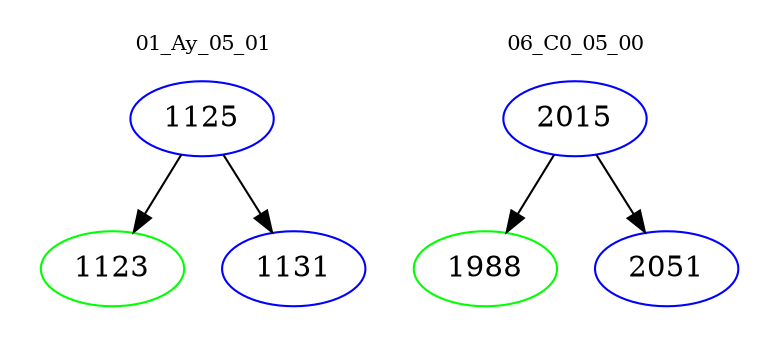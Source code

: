 digraph{
subgraph cluster_0 {
color = white
label = "01_Ay_05_01";
fontsize=10;
T0_1125 [label="1125", color="blue"]
T0_1125 -> T0_1123 [color="black"]
T0_1123 [label="1123", color="green"]
T0_1125 -> T0_1131 [color="black"]
T0_1131 [label="1131", color="blue"]
}
subgraph cluster_1 {
color = white
label = "06_C0_05_00";
fontsize=10;
T1_2015 [label="2015", color="blue"]
T1_2015 -> T1_1988 [color="black"]
T1_1988 [label="1988", color="green"]
T1_2015 -> T1_2051 [color="black"]
T1_2051 [label="2051", color="blue"]
}
}
